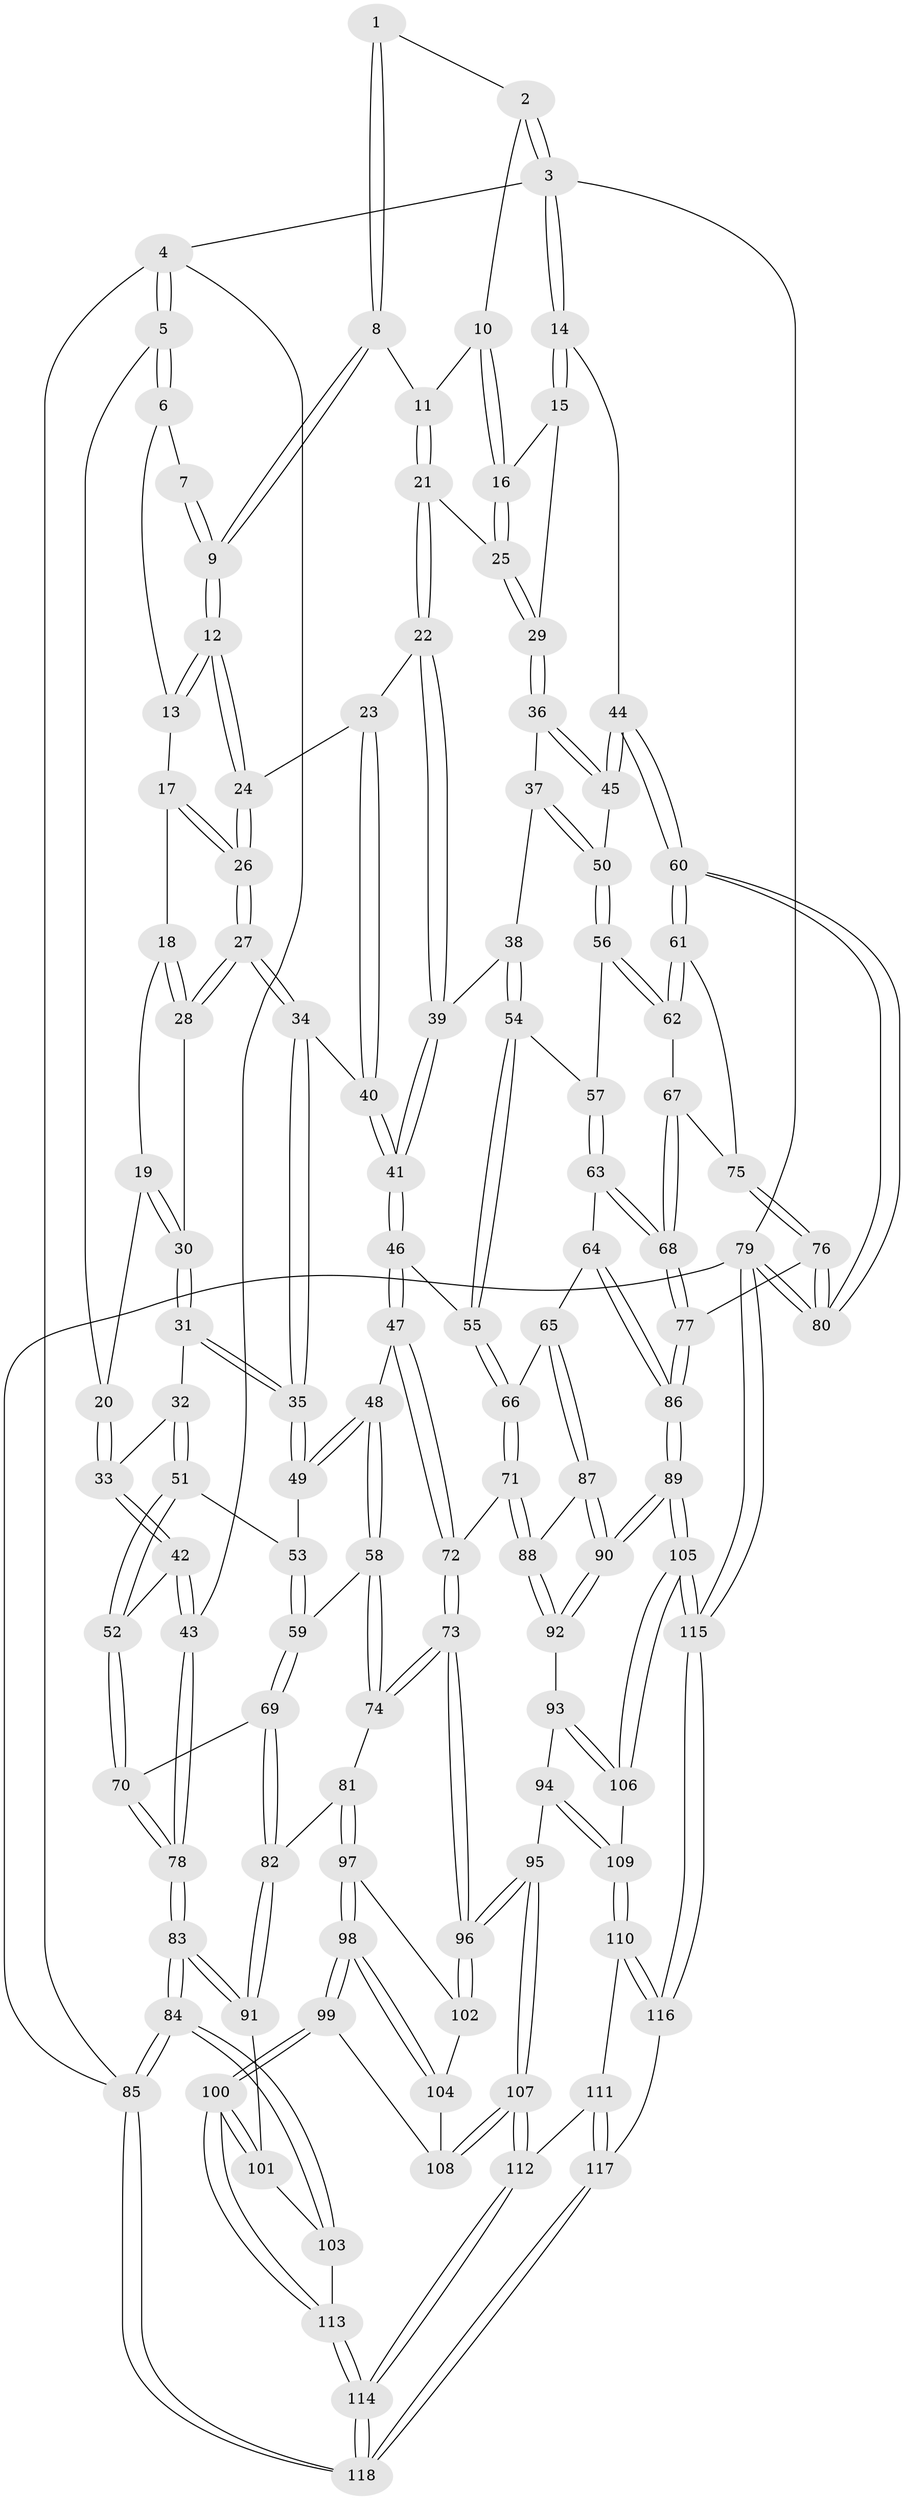 // coarse degree distribution, {3: 0.6987951807228916, 4: 0.0963855421686747, 5: 0.07228915662650602, 2: 0.12048192771084337, 6: 0.012048192771084338}
// Generated by graph-tools (version 1.1) at 2025/54/03/04/25 22:54:47]
// undirected, 118 vertices, 292 edges
graph export_dot {
  node [color=gray90,style=filled];
  1 [pos="+0.6966268334786101+0"];
  2 [pos="+1+0"];
  3 [pos="+1+0"];
  4 [pos="+0+0"];
  5 [pos="+0+0"];
  6 [pos="+0.03207731994251218+0"];
  7 [pos="+0.44697025514624855+0"];
  8 [pos="+0.6611241131570075+0.009772269367681613"];
  9 [pos="+0.435031704198662+0.07899865325120566"];
  10 [pos="+0.8484597548816062+0.08134734168475118"];
  11 [pos="+0.6654449884526313+0.046952263499237624"];
  12 [pos="+0.4335126584602894+0.08295700102700304"];
  13 [pos="+0.3476722448944586+0.08932924776290668"];
  14 [pos="+1+0"];
  15 [pos="+1+0.11138931394025679"];
  16 [pos="+0.84654378680566+0.12520283434131005"];
  17 [pos="+0.32783291595322284+0.10807171716403391"];
  18 [pos="+0.32552214920217+0.10845190187312587"];
  19 [pos="+0.11106708795526626+0.08496957211847443"];
  20 [pos="+0.06893307572282781+0.05002708237631461"];
  21 [pos="+0.6636635053475908+0.13807519064993634"];
  22 [pos="+0.6251043913297465+0.1914742471477501"];
  23 [pos="+0.48466037920900856+0.17024135625227121"];
  24 [pos="+0.4448822563471106+0.10670509974830779"];
  25 [pos="+0.8239217521045574+0.17234694921751417"];
  26 [pos="+0.3219145603103306+0.22429481757756825"];
  27 [pos="+0.32113236805753076+0.22788738579757942"];
  28 [pos="+0.22877179382512072+0.1862921137186075"];
  29 [pos="+0.870952043207765+0.25956784330807764"];
  30 [pos="+0.1867803718853206+0.18136557987689397"];
  31 [pos="+0.1873937472259133+0.31766321393206826"];
  32 [pos="+0.1421098413279815+0.33261208106273804"];
  33 [pos="+0.07884712232579079+0.322070432786944"];
  34 [pos="+0.34122603069682556+0.2722388760418161"];
  35 [pos="+0.2575601405699227+0.34620697016747237"];
  36 [pos="+0.8709807577253067+0.26137088587367086"];
  37 [pos="+0.7923157853204587+0.32254470845051064"];
  38 [pos="+0.7300264170423734+0.3491634536077743"];
  39 [pos="+0.6377837749245744+0.2737482605908659"];
  40 [pos="+0.41343190238965755+0.28074291678251334"];
  41 [pos="+0.4880572762116945+0.4038048768101268"];
  42 [pos="+0+0.3953251316068285"];
  43 [pos="+0+0.3881411546435903"];
  44 [pos="+1+0.3769790832714515"];
  45 [pos="+1+0.3671181404849756"];
  46 [pos="+0.4829143679764693+0.44995297488607133"];
  47 [pos="+0.4767230069613597+0.45574239817010453"];
  48 [pos="+0.38340697040034577+0.4794100393203012"];
  49 [pos="+0.27893129063116023+0.4255633959617742"];
  50 [pos="+0.8991261633890397+0.4608044032745506"];
  51 [pos="+0.13447306539173243+0.4996749234174741"];
  52 [pos="+0.1159778693445875+0.5194483185147811"];
  53 [pos="+0.24189684020301797+0.4579473392461356"];
  54 [pos="+0.7238466293777841+0.43553667803939367"];
  55 [pos="+0.6157912903813876+0.4967391966216181"];
  56 [pos="+0.8782397326075803+0.49430104815483006"];
  57 [pos="+0.7842825095658993+0.49216933661568013"];
  58 [pos="+0.3311279295607091+0.589169551608158"];
  59 [pos="+0.257863489693748+0.5754519757840418"];
  60 [pos="+1+0.4622893665235859"];
  61 [pos="+1+0.48455439187538407"];
  62 [pos="+0.8939881369452722+0.5257542520556828"];
  63 [pos="+0.7522080727606224+0.6089875092322133"];
  64 [pos="+0.7427451833851655+0.616673957289651"];
  65 [pos="+0.6784710106197445+0.6283648804161106"];
  66 [pos="+0.6423370287148585+0.6029161048905416"];
  67 [pos="+0.8999575465163051+0.543540528125775"];
  68 [pos="+0.8901442411206024+0.636365933280767"];
  69 [pos="+0.14099406256699798+0.6127360089431954"];
  70 [pos="+0.1230291656951794+0.5831131288479893"];
  71 [pos="+0.504828934604795+0.6682808686610016"];
  72 [pos="+0.49314485193648216+0.6697567703809372"];
  73 [pos="+0.43578696921111204+0.731966227602047"];
  74 [pos="+0.347783775291501+0.656654032642658"];
  75 [pos="+0.9693015813108292+0.5569315460571547"];
  76 [pos="+1+0.7569379431886923"];
  77 [pos="+0.9501634319856607+0.758836212458059"];
  78 [pos="+0+0.6559001092012252"];
  79 [pos="+1+1"];
  80 [pos="+1+0.7723538699869875"];
  81 [pos="+0.21499878142994225+0.7023206780116664"];
  82 [pos="+0.14524777022159574+0.6589711037910594"];
  83 [pos="+0+0.8202829706371034"];
  84 [pos="+0+0.8372598404248425"];
  85 [pos="+0+1"];
  86 [pos="+0.8338510745803205+0.832385902317487"];
  87 [pos="+0.6770445406551434+0.6398066354617441"];
  88 [pos="+0.6334322773025325+0.7322001494757497"];
  89 [pos="+0.8016635261242333+0.8658652189769729"];
  90 [pos="+0.7757913545746296+0.8428800019674898"];
  91 [pos="+0.09588361209215109+0.7152247809384076"];
  92 [pos="+0.6379417348623678+0.7575165576996608"];
  93 [pos="+0.6065843644579593+0.7775230227847214"];
  94 [pos="+0.46459531987234176+0.7679971927326432"];
  95 [pos="+0.43544142157073273+0.7477486546728109"];
  96 [pos="+0.4353905091239176+0.7475646080063649"];
  97 [pos="+0.22195630692681242+0.724663437299916"];
  98 [pos="+0.22571275616743544+0.8196307263967374"];
  99 [pos="+0.21657771243908425+0.8414971236980734"];
  100 [pos="+0.2083724064432318+0.8536665219421401"];
  101 [pos="+0.10905520475718439+0.7555682311856984"];
  102 [pos="+0.32980263852658154+0.7687127726780651"];
  103 [pos="+0.08900096940034581+0.8607541706231149"];
  104 [pos="+0.27997304170077747+0.8007603246541916"];
  105 [pos="+0.7969842550929029+0.880735470736284"];
  106 [pos="+0.5892927815523211+0.8872647710831585"];
  107 [pos="+0.39059466335823845+0.8583353961388229"];
  108 [pos="+0.3322871117252216+0.8444289302259816"];
  109 [pos="+0.5652960442626567+0.8970584506437893"];
  110 [pos="+0.5310038815229273+0.9728588495847774"];
  111 [pos="+0.39998890488106975+0.918186213176438"];
  112 [pos="+0.38724538844345935+0.8835679953754687"];
  113 [pos="+0.18996284430751614+0.9236865700102779"];
  114 [pos="+0.1911083965957394+0.928601083263086"];
  115 [pos="+0.829608050315581+1"];
  116 [pos="+0.5892456557952906+1"];
  117 [pos="+0.2256482996768825+1"];
  118 [pos="+0.1489495603266866+1"];
  1 -- 2;
  1 -- 8;
  1 -- 8;
  2 -- 3;
  2 -- 3;
  2 -- 10;
  3 -- 4;
  3 -- 14;
  3 -- 14;
  3 -- 79;
  4 -- 5;
  4 -- 5;
  4 -- 43;
  4 -- 85;
  5 -- 6;
  5 -- 6;
  5 -- 20;
  6 -- 7;
  6 -- 13;
  7 -- 9;
  7 -- 9;
  8 -- 9;
  8 -- 9;
  8 -- 11;
  9 -- 12;
  9 -- 12;
  10 -- 11;
  10 -- 16;
  10 -- 16;
  11 -- 21;
  11 -- 21;
  12 -- 13;
  12 -- 13;
  12 -- 24;
  12 -- 24;
  13 -- 17;
  14 -- 15;
  14 -- 15;
  14 -- 44;
  15 -- 16;
  15 -- 29;
  16 -- 25;
  16 -- 25;
  17 -- 18;
  17 -- 26;
  17 -- 26;
  18 -- 19;
  18 -- 28;
  18 -- 28;
  19 -- 20;
  19 -- 30;
  19 -- 30;
  20 -- 33;
  20 -- 33;
  21 -- 22;
  21 -- 22;
  21 -- 25;
  22 -- 23;
  22 -- 39;
  22 -- 39;
  23 -- 24;
  23 -- 40;
  23 -- 40;
  24 -- 26;
  24 -- 26;
  25 -- 29;
  25 -- 29;
  26 -- 27;
  26 -- 27;
  27 -- 28;
  27 -- 28;
  27 -- 34;
  27 -- 34;
  28 -- 30;
  29 -- 36;
  29 -- 36;
  30 -- 31;
  30 -- 31;
  31 -- 32;
  31 -- 35;
  31 -- 35;
  32 -- 33;
  32 -- 51;
  32 -- 51;
  33 -- 42;
  33 -- 42;
  34 -- 35;
  34 -- 35;
  34 -- 40;
  35 -- 49;
  35 -- 49;
  36 -- 37;
  36 -- 45;
  36 -- 45;
  37 -- 38;
  37 -- 50;
  37 -- 50;
  38 -- 39;
  38 -- 54;
  38 -- 54;
  39 -- 41;
  39 -- 41;
  40 -- 41;
  40 -- 41;
  41 -- 46;
  41 -- 46;
  42 -- 43;
  42 -- 43;
  42 -- 52;
  43 -- 78;
  43 -- 78;
  44 -- 45;
  44 -- 45;
  44 -- 60;
  44 -- 60;
  45 -- 50;
  46 -- 47;
  46 -- 47;
  46 -- 55;
  47 -- 48;
  47 -- 72;
  47 -- 72;
  48 -- 49;
  48 -- 49;
  48 -- 58;
  48 -- 58;
  49 -- 53;
  50 -- 56;
  50 -- 56;
  51 -- 52;
  51 -- 52;
  51 -- 53;
  52 -- 70;
  52 -- 70;
  53 -- 59;
  53 -- 59;
  54 -- 55;
  54 -- 55;
  54 -- 57;
  55 -- 66;
  55 -- 66;
  56 -- 57;
  56 -- 62;
  56 -- 62;
  57 -- 63;
  57 -- 63;
  58 -- 59;
  58 -- 74;
  58 -- 74;
  59 -- 69;
  59 -- 69;
  60 -- 61;
  60 -- 61;
  60 -- 80;
  60 -- 80;
  61 -- 62;
  61 -- 62;
  61 -- 75;
  62 -- 67;
  63 -- 64;
  63 -- 68;
  63 -- 68;
  64 -- 65;
  64 -- 86;
  64 -- 86;
  65 -- 66;
  65 -- 87;
  65 -- 87;
  66 -- 71;
  66 -- 71;
  67 -- 68;
  67 -- 68;
  67 -- 75;
  68 -- 77;
  68 -- 77;
  69 -- 70;
  69 -- 82;
  69 -- 82;
  70 -- 78;
  70 -- 78;
  71 -- 72;
  71 -- 88;
  71 -- 88;
  72 -- 73;
  72 -- 73;
  73 -- 74;
  73 -- 74;
  73 -- 96;
  73 -- 96;
  74 -- 81;
  75 -- 76;
  75 -- 76;
  76 -- 77;
  76 -- 80;
  76 -- 80;
  77 -- 86;
  77 -- 86;
  78 -- 83;
  78 -- 83;
  79 -- 80;
  79 -- 80;
  79 -- 115;
  79 -- 115;
  79 -- 85;
  81 -- 82;
  81 -- 97;
  81 -- 97;
  82 -- 91;
  82 -- 91;
  83 -- 84;
  83 -- 84;
  83 -- 91;
  83 -- 91;
  84 -- 85;
  84 -- 85;
  84 -- 103;
  84 -- 103;
  85 -- 118;
  85 -- 118;
  86 -- 89;
  86 -- 89;
  87 -- 88;
  87 -- 90;
  87 -- 90;
  88 -- 92;
  88 -- 92;
  89 -- 90;
  89 -- 90;
  89 -- 105;
  89 -- 105;
  90 -- 92;
  90 -- 92;
  91 -- 101;
  92 -- 93;
  93 -- 94;
  93 -- 106;
  93 -- 106;
  94 -- 95;
  94 -- 109;
  94 -- 109;
  95 -- 96;
  95 -- 96;
  95 -- 107;
  95 -- 107;
  96 -- 102;
  96 -- 102;
  97 -- 98;
  97 -- 98;
  97 -- 102;
  98 -- 99;
  98 -- 99;
  98 -- 104;
  98 -- 104;
  99 -- 100;
  99 -- 100;
  99 -- 108;
  100 -- 101;
  100 -- 101;
  100 -- 113;
  100 -- 113;
  101 -- 103;
  102 -- 104;
  103 -- 113;
  104 -- 108;
  105 -- 106;
  105 -- 106;
  105 -- 115;
  105 -- 115;
  106 -- 109;
  107 -- 108;
  107 -- 108;
  107 -- 112;
  107 -- 112;
  109 -- 110;
  109 -- 110;
  110 -- 111;
  110 -- 116;
  110 -- 116;
  111 -- 112;
  111 -- 117;
  111 -- 117;
  112 -- 114;
  112 -- 114;
  113 -- 114;
  113 -- 114;
  114 -- 118;
  114 -- 118;
  115 -- 116;
  115 -- 116;
  116 -- 117;
  117 -- 118;
  117 -- 118;
}

